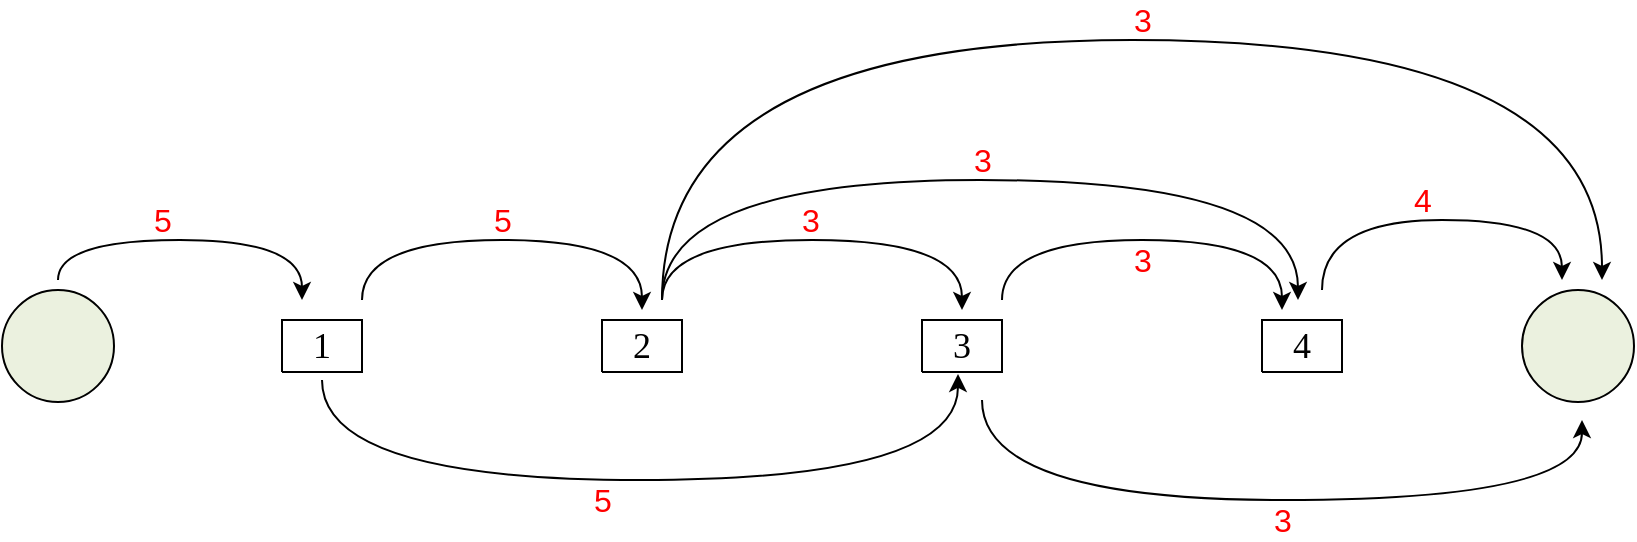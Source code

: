 <mxfile version="13.7.4" type="device"><diagram id="qf1aZfs2dbWRc8zKhHi5" name="Page-1"><mxGraphModel dx="1422" dy="783" grid="1" gridSize="10" guides="1" tooltips="1" connect="1" arrows="1" fold="1" page="1" pageScale="1" pageWidth="827" pageHeight="1169" math="0" shadow="0"><root><mxCell id="0"/><mxCell id="1" parent="0"/><mxCell id="vvyNGqoxig2lg6aN5_Co-1" value="&lt;font style=&quot;font-size: 18px ; font-family: &amp;#34;calibri&amp;#34; ; color: #000000 ; direction: ltr ; letter-spacing: 0px ; line-height: 120% ; opacity: 1&quot;&gt;4&lt;br&gt;&lt;/font&gt;" style="verticalAlign=middle;align=center;vsdxID=4;fillColor=#FFFFFF;gradientColor=none;shape=stencil(nZBLDoAgDERP0z3SIyjew0SURgSD+Lu9kMZoXLhwN9O+tukAlrNpJg1SzDH4QW/URgNYgZTkjA4UkwJUgGXng+6DX1zLfmoymdXo17xh5zmRJ6Q42BWCfc2oJfdAr+Yv+AP9Cb7OJ3H/2JG1HNGz/84klThPVCc=);labelBackgroundColor=none;rounded=0;html=1;whiteSpace=wrap;" vertex="1" parent="1"><mxGeometry x="630" y="260" width="40" height="26" as="geometry"/></mxCell><mxCell id="vvyNGqoxig2lg6aN5_Co-15" style="edgeStyle=orthogonalEdgeStyle;curved=1;rounded=0;orthogonalLoop=1;jettySize=auto;html=1;" edge="1" parent="1"><mxGeometry relative="1" as="geometry"><mxPoint x="790" y="310" as="targetPoint"/><mxPoint x="490" y="300" as="sourcePoint"/><Array as="points"><mxPoint x="490" y="350"/><mxPoint x="790" y="350"/></Array></mxGeometry></mxCell><mxCell id="vvyNGqoxig2lg6aN5_Co-2" value="&lt;font style=&quot;font-size: 18px ; font-family: &amp;#34;calibri&amp;#34; ; color: #000000 ; direction: ltr ; letter-spacing: 0px ; line-height: 120% ; opacity: 1&quot;&gt;3&lt;br&gt;&lt;/font&gt;" style="verticalAlign=middle;align=center;vsdxID=4;fillColor=#FFFFFF;gradientColor=none;shape=stencil(nZBLDoAgDERP0z3SIyjew0SURgSD+Lu9kMZoXLhwN9O+tukAlrNpJg1SzDH4QW/URgNYgZTkjA4UkwJUgGXng+6DX1zLfmoymdXo17xh5zmRJ6Q42BWCfc2oJfdAr+Yv+AP9Cb7OJ3H/2JG1HNGz/84klThPVCc=);labelBackgroundColor=none;rounded=0;html=1;whiteSpace=wrap;" vertex="1" parent="1"><mxGeometry x="460" y="260" width="40" height="26" as="geometry"/></mxCell><mxCell id="vvyNGqoxig2lg6aN5_Co-13" style="edgeStyle=orthogonalEdgeStyle;curved=1;rounded=0;orthogonalLoop=1;jettySize=auto;html=1;" edge="1" parent="1"><mxGeometry relative="1" as="geometry"><mxPoint x="330" y="250" as="sourcePoint"/><mxPoint x="648" y="250" as="targetPoint"/><Array as="points"><mxPoint x="330" y="190"/><mxPoint x="648" y="190"/></Array></mxGeometry></mxCell><mxCell id="vvyNGqoxig2lg6aN5_Co-14" style="edgeStyle=orthogonalEdgeStyle;curved=1;rounded=0;orthogonalLoop=1;jettySize=auto;html=1;" edge="1" parent="1"><mxGeometry relative="1" as="geometry"><mxPoint x="330" y="250" as="sourcePoint"/><mxPoint x="800" y="240" as="targetPoint"/><Array as="points"><mxPoint x="330" y="120"/><mxPoint x="800" y="120"/></Array></mxGeometry></mxCell><mxCell id="vvyNGqoxig2lg6aN5_Co-3" value="&lt;font style=&quot;font-size:18px;font-family:Calibri;color:#000000;direction:ltr;letter-spacing:0px;line-height:120%;opacity:1&quot;&gt;2&lt;br/&gt;&lt;/font&gt;" style="verticalAlign=middle;align=center;vsdxID=4;fillColor=#FFFFFF;gradientColor=none;shape=stencil(nZBLDoAgDERP0z3SIyjew0SURgSD+Lu9kMZoXLhwN9O+tukAlrNpJg1SzDH4QW/URgNYgZTkjA4UkwJUgGXng+6DX1zLfmoymdXo17xh5zmRJ6Q42BWCfc2oJfdAr+Yv+AP9Cb7OJ3H/2JG1HNGz/84klThPVCc=);labelBackgroundColor=none;rounded=0;html=1;whiteSpace=wrap;" vertex="1" parent="1"><mxGeometry x="300" y="260" width="40" height="26" as="geometry"/></mxCell><mxCell id="vvyNGqoxig2lg6aN5_Co-12" style="edgeStyle=orthogonalEdgeStyle;curved=1;rounded=0;orthogonalLoop=1;jettySize=auto;html=1;entryX=0.45;entryY=1.038;entryDx=0;entryDy=0;entryPerimeter=0;" edge="1" parent="1" target="vvyNGqoxig2lg6aN5_Co-2"><mxGeometry relative="1" as="geometry"><mxPoint x="160" y="290" as="sourcePoint"/><Array as="points"><mxPoint x="160" y="340"/><mxPoint x="478" y="340"/></Array></mxGeometry></mxCell><mxCell id="vvyNGqoxig2lg6aN5_Co-4" value="&lt;font style=&quot;font-size: 18px ; font-family: &amp;#34;calibri&amp;#34; ; color: #000000 ; direction: ltr ; letter-spacing: 0px ; line-height: 120% ; opacity: 1&quot;&gt;1&lt;br&gt;&lt;/font&gt;" style="verticalAlign=middle;align=center;vsdxID=4;fillColor=#FFFFFF;gradientColor=none;shape=stencil(nZBLDoAgDERP0z3SIyjew0SURgSD+Lu9kMZoXLhwN9O+tukAlrNpJg1SzDH4QW/URgNYgZTkjA4UkwJUgGXng+6DX1zLfmoymdXo17xh5zmRJ6Q42BWCfc2oJfdAr+Yv+AP9Cb7OJ3H/2JG1HNGz/84klThPVCc=);labelBackgroundColor=none;rounded=0;html=1;whiteSpace=wrap;" vertex="1" parent="1"><mxGeometry x="140" y="260" width="40" height="26" as="geometry"/></mxCell><mxCell id="vvyNGqoxig2lg6aN5_Co-7" style="edgeStyle=orthogonalEdgeStyle;rounded=0;orthogonalLoop=1;jettySize=auto;html=1;curved=1;" edge="1" parent="1"><mxGeometry relative="1" as="geometry"><mxPoint x="28" y="240" as="sourcePoint"/><mxPoint x="150" y="250" as="targetPoint"/><Array as="points"><mxPoint x="28" y="220"/><mxPoint x="150" y="220"/></Array></mxGeometry></mxCell><mxCell id="vvyNGqoxig2lg6aN5_Co-5" style="vsdxID=1;fillColor=#ebf1df;gradientColor=none;shape=stencil(vVHLDsIgEPwajiQI6RfU+h8bu22JCGRB2/69kG1iazx58DazM/vIjjBtmiCi0CplCjecbZ8nYc5Ca+snJJsLEqYTph0C4Ujh4XvmEaqzont41gkL96naodXKrGF6YSfQtUi0OXXDVlqPfJNP6usotUhYbJIUMmQb/GGrAxpRljVycDBuc1hKM2LclX8/7H9nFfB+82Cd45T2+mcspcSRmu4F);labelBackgroundColor=none;rounded=0;html=1;whiteSpace=wrap;" vertex="1" parent="1"><mxGeometry y="245" width="56" height="56" as="geometry"/></mxCell><mxCell id="vvyNGqoxig2lg6aN5_Co-6" style="vsdxID=1;fillColor=#ebf1df;gradientColor=none;shape=stencil(vVHLDsIgEPwajiQI6RfU+h8bu22JCGRB2/69kG1iazx58DazM/vIjjBtmiCi0CplCjecbZ8nYc5Ca+snJJsLEqYTph0C4Ujh4XvmEaqzont41gkL96naodXKrGF6YSfQtUi0OXXDVlqPfJNP6usotUhYbJIUMmQb/GGrAxpRljVycDBuc1hKM2LclX8/7H9nFfB+82Cd45T2+mcspcSRmu4F);labelBackgroundColor=none;rounded=0;html=1;whiteSpace=wrap;" vertex="1" parent="1"><mxGeometry x="760" y="245" width="56" height="56" as="geometry"/></mxCell><mxCell id="vvyNGqoxig2lg6aN5_Co-8" style="edgeStyle=orthogonalEdgeStyle;rounded=0;orthogonalLoop=1;jettySize=auto;html=1;curved=1;exitX=0.5;exitY=0.089;exitDx=0;exitDy=0;exitPerimeter=0;" edge="1" parent="1"><mxGeometry relative="1" as="geometry"><mxPoint x="180" y="249.984" as="sourcePoint"/><mxPoint x="320" y="255" as="targetPoint"/><Array as="points"><mxPoint x="180" y="220"/><mxPoint x="320" y="220"/></Array></mxGeometry></mxCell><mxCell id="vvyNGqoxig2lg6aN5_Co-9" style="edgeStyle=orthogonalEdgeStyle;rounded=0;orthogonalLoop=1;jettySize=auto;html=1;curved=1;" edge="1" parent="1"><mxGeometry relative="1" as="geometry"><mxPoint x="330" y="250" as="sourcePoint"/><mxPoint x="480" y="255" as="targetPoint"/><Array as="points"><mxPoint x="330" y="220"/><mxPoint x="480" y="220"/></Array></mxGeometry></mxCell><mxCell id="vvyNGqoxig2lg6aN5_Co-10" style="edgeStyle=orthogonalEdgeStyle;rounded=0;orthogonalLoop=1;jettySize=auto;html=1;curved=1;exitX=0.5;exitY=0.089;exitDx=0;exitDy=0;exitPerimeter=0;" edge="1" parent="1"><mxGeometry relative="1" as="geometry"><mxPoint x="500" y="249.984" as="sourcePoint"/><mxPoint x="640" y="255" as="targetPoint"/><Array as="points"><mxPoint x="500" y="220"/><mxPoint x="640" y="220"/></Array></mxGeometry></mxCell><mxCell id="vvyNGqoxig2lg6aN5_Co-11" style="edgeStyle=orthogonalEdgeStyle;rounded=0;orthogonalLoop=1;jettySize=auto;html=1;curved=1;" edge="1" parent="1"><mxGeometry relative="1" as="geometry"><mxPoint x="660" y="245" as="sourcePoint"/><mxPoint x="780" y="240" as="targetPoint"/><Array as="points"><mxPoint x="660" y="210"/><mxPoint x="780" y="210"/></Array></mxGeometry></mxCell><mxCell id="vvyNGqoxig2lg6aN5_Co-16" value="&lt;font style=&quot;font-size: 16px&quot; color=&quot;#ff0000&quot;&gt;5&lt;/font&gt;" style="text;html=1;align=center;verticalAlign=middle;resizable=0;points=[];autosize=1;" vertex="1" parent="1"><mxGeometry x="70" y="200" width="20" height="20" as="geometry"/></mxCell><mxCell id="vvyNGqoxig2lg6aN5_Co-17" value="&lt;font style=&quot;font-size: 16px&quot; color=&quot;#ff0000&quot;&gt;5&lt;/font&gt;" style="text;html=1;align=center;verticalAlign=middle;resizable=0;points=[];autosize=1;" vertex="1" parent="1"><mxGeometry x="240" y="200" width="20" height="20" as="geometry"/></mxCell><mxCell id="vvyNGqoxig2lg6aN5_Co-18" value="&lt;font style=&quot;font-size: 16px&quot; color=&quot;#ff0000&quot;&gt;5&lt;/font&gt;" style="text;html=1;align=center;verticalAlign=middle;resizable=0;points=[];autosize=1;" vertex="1" parent="1"><mxGeometry x="290" y="340" width="20" height="20" as="geometry"/></mxCell><mxCell id="vvyNGqoxig2lg6aN5_Co-19" value="&lt;font style=&quot;font-size: 16px&quot; color=&quot;#ff0000&quot;&gt;3&lt;/font&gt;" style="text;html=1;align=center;verticalAlign=middle;resizable=0;points=[];autosize=1;" vertex="1" parent="1"><mxGeometry x="560" y="100" width="20" height="20" as="geometry"/></mxCell><mxCell id="vvyNGqoxig2lg6aN5_Co-20" value="&lt;font style=&quot;font-size: 16px&quot; color=&quot;#ff0000&quot;&gt;3&lt;/font&gt;" style="text;html=1;align=center;verticalAlign=middle;resizable=0;points=[];autosize=1;" vertex="1" parent="1"><mxGeometry x="480" y="170" width="20" height="20" as="geometry"/></mxCell><mxCell id="vvyNGqoxig2lg6aN5_Co-21" value="&lt;font style=&quot;font-size: 16px&quot; color=&quot;#ff0000&quot;&gt;3&lt;/font&gt;" style="text;html=1;align=center;verticalAlign=middle;resizable=0;points=[];autosize=1;" vertex="1" parent="1"><mxGeometry x="394" y="200" width="20" height="20" as="geometry"/></mxCell><mxCell id="vvyNGqoxig2lg6aN5_Co-22" value="&lt;font style=&quot;font-size: 16px&quot; color=&quot;#ff0000&quot;&gt;3&lt;/font&gt;" style="text;html=1;align=center;verticalAlign=middle;resizable=0;points=[];autosize=1;" vertex="1" parent="1"><mxGeometry x="560" y="220" width="20" height="20" as="geometry"/></mxCell><mxCell id="vvyNGqoxig2lg6aN5_Co-23" value="&lt;font style=&quot;font-size: 16px&quot; color=&quot;#ff0000&quot;&gt;3&lt;/font&gt;" style="text;html=1;align=center;verticalAlign=middle;resizable=0;points=[];autosize=1;" vertex="1" parent="1"><mxGeometry x="630" y="350" width="20" height="20" as="geometry"/></mxCell><mxCell id="vvyNGqoxig2lg6aN5_Co-24" value="&lt;font style=&quot;font-size: 16px&quot; color=&quot;#ff0000&quot;&gt;4&lt;/font&gt;" style="text;html=1;align=center;verticalAlign=middle;resizable=0;points=[];autosize=1;" vertex="1" parent="1"><mxGeometry x="700" y="190" width="20" height="20" as="geometry"/></mxCell></root></mxGraphModel></diagram></mxfile>